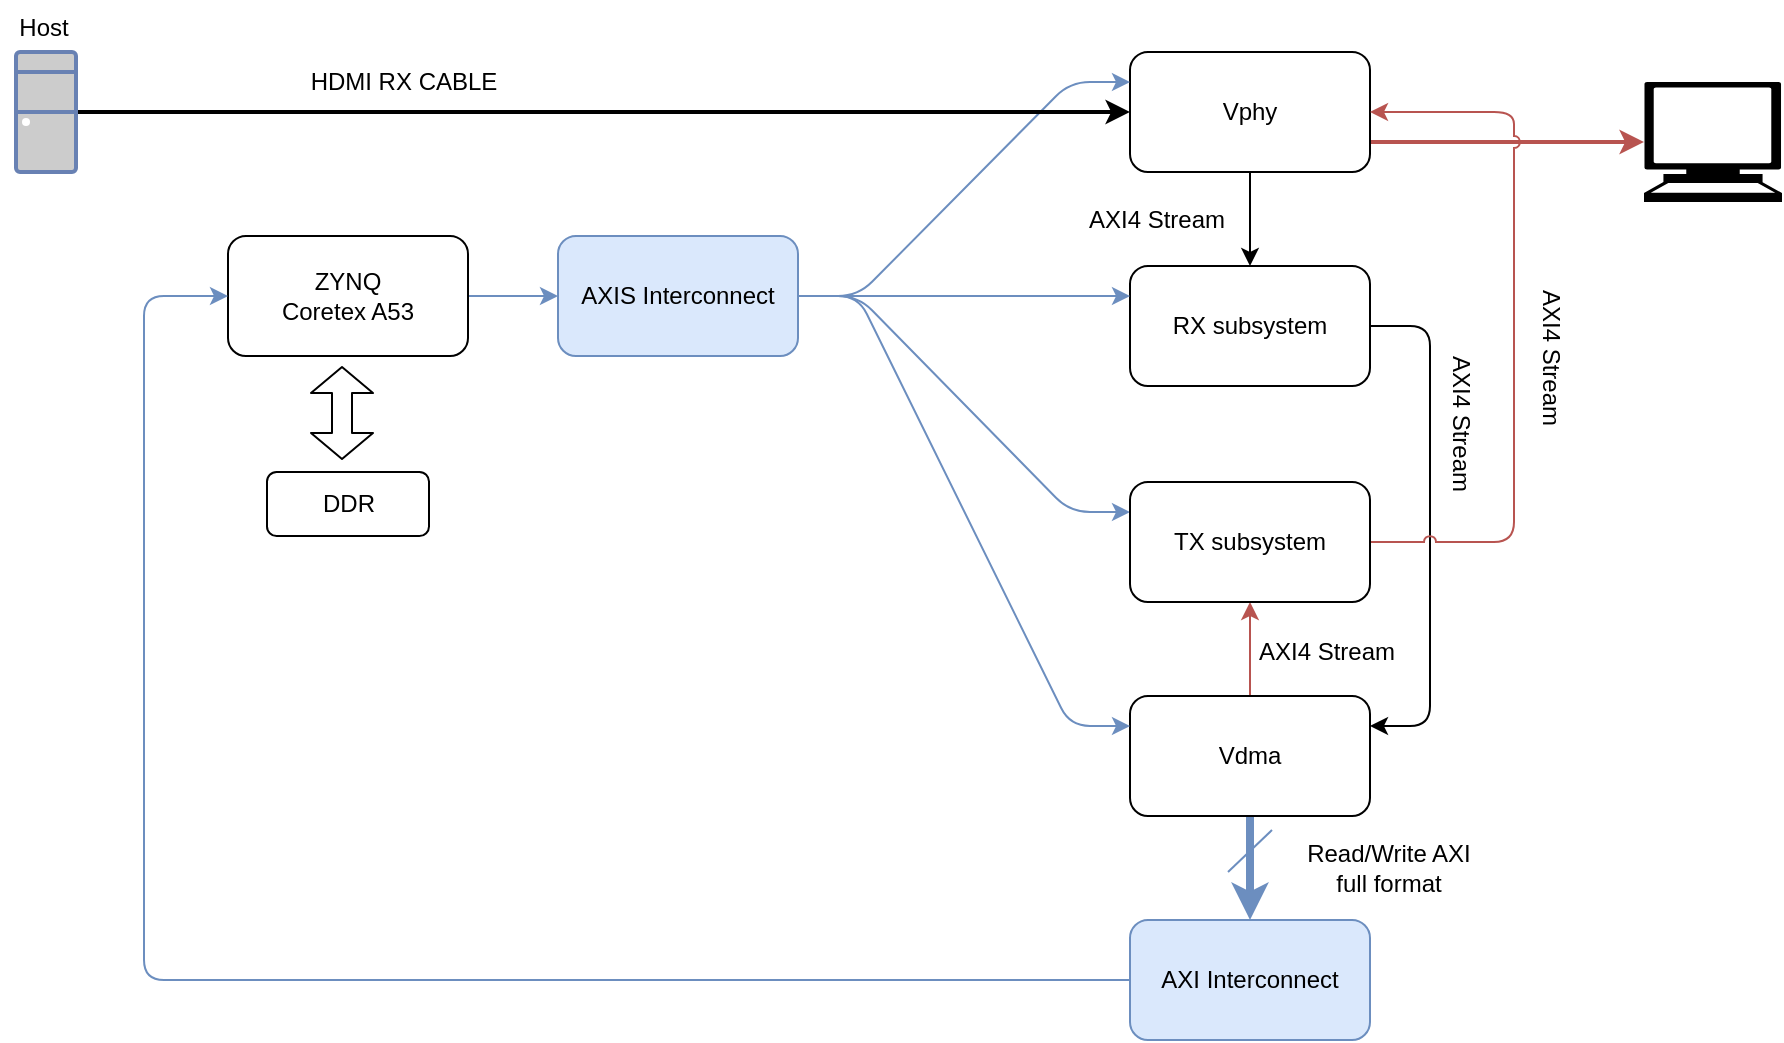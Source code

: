 <mxfile>
    <diagram id="RjBVvk8Mzt5pIrNHiMJC" name="Page-1">
        <mxGraphModel dx="1155" dy="649" grid="1" gridSize="1" guides="1" tooltips="1" connect="1" arrows="1" fold="1" page="1" pageScale="1" pageWidth="1169" pageHeight="827" math="0" shadow="0">
            <root>
                <mxCell id="0"/>
                <mxCell id="1" parent="0"/>
                <mxCell id="9" style="edgeStyle=none;html=1;entryX=0;entryY=0.5;entryDx=0;entryDy=0;fillColor=#dae8fc;strokeColor=#6c8ebf;" edge="1" parent="1" source="2" target="7">
                    <mxGeometry relative="1" as="geometry"/>
                </mxCell>
                <mxCell id="2" value="ZYNQ&lt;br&gt;Coretex A53" style="rounded=1;whiteSpace=wrap;html=1;" vertex="1" parent="1">
                    <mxGeometry x="260" y="250" width="120" height="60" as="geometry"/>
                </mxCell>
                <mxCell id="34" style="edgeStyle=elbowEdgeStyle;elbow=vertical;html=1;entryX=0.5;entryY=0;entryDx=0;entryDy=0;strokeWidth=1;" edge="1" parent="1" source="3" target="4">
                    <mxGeometry relative="1" as="geometry"/>
                </mxCell>
                <mxCell id="40" style="jumpStyle=arc;elbow=vertical;html=1;entryX=0;entryY=0.5;entryDx=0;entryDy=0;entryPerimeter=0;strokeWidth=2;exitX=1;exitY=0.75;exitDx=0;exitDy=0;fillColor=#f8cecc;strokeColor=#b85450;" edge="1" parent="1" source="3" target="39">
                    <mxGeometry relative="1" as="geometry"/>
                </mxCell>
                <mxCell id="3" value="Vphy" style="rounded=1;whiteSpace=wrap;html=1;" vertex="1" parent="1">
                    <mxGeometry x="711" y="158" width="120" height="60" as="geometry"/>
                </mxCell>
                <mxCell id="16" style="edgeStyle=entityRelationEdgeStyle;html=1;entryX=1;entryY=0.25;entryDx=0;entryDy=0;jumpStyle=arc;" edge="1" parent="1" source="4" target="5">
                    <mxGeometry relative="1" as="geometry"/>
                </mxCell>
                <mxCell id="4" value="RX subsystem" style="rounded=1;whiteSpace=wrap;html=1;" vertex="1" parent="1">
                    <mxGeometry x="711" y="265" width="120" height="60" as="geometry"/>
                </mxCell>
                <mxCell id="18" style="html=1;entryX=0.5;entryY=0;entryDx=0;entryDy=0;strokeWidth=4;fillColor=#dae8fc;strokeColor=#6c8ebf;" edge="1" parent="1" source="5" target="6">
                    <mxGeometry relative="1" as="geometry"/>
                </mxCell>
                <mxCell id="56" style="jumpStyle=arc;html=1;entryX=0.5;entryY=1;entryDx=0;entryDy=0;strokeWidth=1;startArrow=none;startFill=0;fillColor=#f8cecc;strokeColor=#b85450;" edge="1" parent="1" source="5" target="8">
                    <mxGeometry relative="1" as="geometry"/>
                </mxCell>
                <mxCell id="5" value="Vdma" style="rounded=1;whiteSpace=wrap;html=1;" vertex="1" parent="1">
                    <mxGeometry x="711" y="480" width="120" height="60" as="geometry"/>
                </mxCell>
                <mxCell id="22" style="edgeStyle=elbowEdgeStyle;html=1;entryX=0;entryY=0.5;entryDx=0;entryDy=0;strokeWidth=1;exitX=0;exitY=0.5;exitDx=0;exitDy=0;elbow=vertical;fillColor=#dae8fc;strokeColor=#6c8ebf;" edge="1" parent="1" source="6" target="2">
                    <mxGeometry relative="1" as="geometry">
                        <mxPoint x="244" y="621" as="sourcePoint"/>
                        <Array as="points">
                            <mxPoint x="218" y="349"/>
                        </Array>
                    </mxGeometry>
                </mxCell>
                <mxCell id="6" value="AXI Interconnect" style="rounded=1;whiteSpace=wrap;html=1;fillColor=#dae8fc;strokeColor=#6c8ebf;" vertex="1" parent="1">
                    <mxGeometry x="711" y="592" width="120" height="60" as="geometry"/>
                </mxCell>
                <mxCell id="10" style="edgeStyle=entityRelationEdgeStyle;html=1;entryX=0;entryY=0.25;entryDx=0;entryDy=0;exitX=1;exitY=0.5;exitDx=0;exitDy=0;fillColor=#dae8fc;strokeColor=#6c8ebf;" edge="1" parent="1" source="7" target="3">
                    <mxGeometry relative="1" as="geometry"/>
                </mxCell>
                <mxCell id="11" style="html=1;entryX=0;entryY=0.25;entryDx=0;entryDy=0;fillColor=#dae8fc;strokeColor=#6c8ebf;edgeStyle=entityRelationEdgeStyle;" edge="1" parent="1" source="7" target="4">
                    <mxGeometry relative="1" as="geometry"/>
                </mxCell>
                <mxCell id="12" style="edgeStyle=entityRelationEdgeStyle;html=1;entryX=0;entryY=0.25;entryDx=0;entryDy=0;exitX=1;exitY=0.5;exitDx=0;exitDy=0;fillColor=#dae8fc;strokeColor=#6c8ebf;" edge="1" parent="1" source="7" target="8">
                    <mxGeometry relative="1" as="geometry">
                        <mxPoint x="570" y="302" as="sourcePoint"/>
                    </mxGeometry>
                </mxCell>
                <mxCell id="13" style="edgeStyle=entityRelationEdgeStyle;html=1;entryX=0;entryY=0.25;entryDx=0;entryDy=0;exitX=1;exitY=0.5;exitDx=0;exitDy=0;fillColor=#dae8fc;strokeColor=#6c8ebf;" edge="1" parent="1" source="7" target="5">
                    <mxGeometry relative="1" as="geometry"/>
                </mxCell>
                <mxCell id="7" value="AXIS Interconnect" style="rounded=1;whiteSpace=wrap;html=1;fillColor=#dae8fc;strokeColor=#6c8ebf;" vertex="1" parent="1">
                    <mxGeometry x="425" y="250" width="120" height="60" as="geometry"/>
                </mxCell>
                <mxCell id="36" style="edgeStyle=elbowEdgeStyle;elbow=vertical;html=1;entryX=1;entryY=0.5;entryDx=0;entryDy=0;strokeWidth=1;jumpStyle=arc;fillColor=#f8cecc;strokeColor=#b85450;" edge="1" parent="1" source="8" target="3">
                    <mxGeometry relative="1" as="geometry">
                        <Array as="points">
                            <mxPoint x="903" y="326"/>
                        </Array>
                    </mxGeometry>
                </mxCell>
                <mxCell id="8" value="TX subsystem" style="rounded=1;whiteSpace=wrap;html=1;" vertex="1" parent="1">
                    <mxGeometry x="711" y="373" width="120" height="60" as="geometry"/>
                </mxCell>
                <mxCell id="19" value="" style="endArrow=none;html=1;fillColor=#dae8fc;strokeColor=#6c8ebf;" edge="1" parent="1">
                    <mxGeometry width="50" height="50" relative="1" as="geometry">
                        <mxPoint x="760" y="568" as="sourcePoint"/>
                        <mxPoint x="782" y="547" as="targetPoint"/>
                    </mxGeometry>
                </mxCell>
                <mxCell id="20" value="Read/Write AXI full format" style="text;html=1;strokeColor=none;fillColor=none;align=center;verticalAlign=middle;whiteSpace=wrap;rounded=0;" vertex="1" parent="1">
                    <mxGeometry x="795" y="551" width="91" height="30" as="geometry"/>
                </mxCell>
                <mxCell id="25" style="html=1;entryX=0;entryY=0.5;entryDx=0;entryDy=0;strokeWidth=2;exitX=1;exitY=0.5;exitDx=0;exitDy=0;exitPerimeter=0;" edge="1" parent="1" source="31" target="3">
                    <mxGeometry relative="1" as="geometry">
                        <mxPoint x="248" y="175" as="sourcePoint"/>
                        <mxPoint x="389" y="127" as="targetPoint"/>
                    </mxGeometry>
                </mxCell>
                <mxCell id="26" value="HDMI RX CABLE" style="text;html=1;strokeColor=none;fillColor=none;align=center;verticalAlign=middle;whiteSpace=wrap;rounded=0;" vertex="1" parent="1">
                    <mxGeometry x="295" y="159" width="106" height="27" as="geometry"/>
                </mxCell>
                <mxCell id="31" value="" style="fontColor=#0066CC;verticalAlign=top;verticalLabelPosition=bottom;labelPosition=center;align=center;html=1;outlineConnect=0;fillColor=#CCCCCC;strokeColor=#6881B3;gradientColor=none;gradientDirection=north;strokeWidth=2;shape=mxgraph.networks.desktop_pc;" vertex="1" parent="1">
                    <mxGeometry x="154" y="158" width="30" height="60" as="geometry"/>
                </mxCell>
                <mxCell id="32" value="Host" style="text;html=1;strokeColor=none;fillColor=none;align=center;verticalAlign=middle;whiteSpace=wrap;rounded=0;" vertex="1" parent="1">
                    <mxGeometry x="146" y="132" width="44" height="27" as="geometry"/>
                </mxCell>
                <mxCell id="39" value="" style="shape=mxgraph.signs.tech.computer;html=1;pointerEvents=1;fillColor=#000000;strokeColor=none;verticalLabelPosition=bottom;verticalAlign=top;align=center;" vertex="1" parent="1">
                    <mxGeometry x="968" y="173" width="69" height="60" as="geometry"/>
                </mxCell>
                <mxCell id="41" value="AXI4 Stream" style="text;html=1;strokeColor=none;fillColor=none;align=center;verticalAlign=middle;whiteSpace=wrap;rounded=0;" vertex="1" parent="1">
                    <mxGeometry x="679" y="227" width="91" height="30" as="geometry"/>
                </mxCell>
                <mxCell id="42" value="AXI4 Stream" style="text;html=1;strokeColor=none;fillColor=none;align=center;verticalAlign=middle;whiteSpace=wrap;rounded=0;rotation=90;" vertex="1" parent="1">
                    <mxGeometry x="876" y="296" width="91" height="30" as="geometry"/>
                </mxCell>
                <mxCell id="43" value="AXI4 Stream" style="text;html=1;strokeColor=none;fillColor=none;align=center;verticalAlign=middle;whiteSpace=wrap;rounded=0;rotation=90;" vertex="1" parent="1">
                    <mxGeometry x="831" y="329" width="91" height="30" as="geometry"/>
                </mxCell>
                <mxCell id="45" value="AXI4 Stream" style="text;html=1;strokeColor=none;fillColor=none;align=center;verticalAlign=middle;whiteSpace=wrap;rounded=0;rotation=0;" vertex="1" parent="1">
                    <mxGeometry x="764" y="443" width="91" height="30" as="geometry"/>
                </mxCell>
                <mxCell id="46" value="" style="endArrow=classic;html=1;strokeWidth=1;jumpStyle=arc;startArrow=classic;startFill=1;shape=flexArrow;endSize=4;startSize=4;" edge="1" parent="1">
                    <mxGeometry width="50" height="50" relative="1" as="geometry">
                        <mxPoint x="317" y="362" as="sourcePoint"/>
                        <mxPoint x="317" y="315" as="targetPoint"/>
                    </mxGeometry>
                </mxCell>
                <mxCell id="53" value="DDR" style="rounded=1;whiteSpace=wrap;html=1;" vertex="1" parent="1">
                    <mxGeometry x="279.5" y="368" width="81" height="32" as="geometry"/>
                </mxCell>
            </root>
        </mxGraphModel>
    </diagram>
</mxfile>